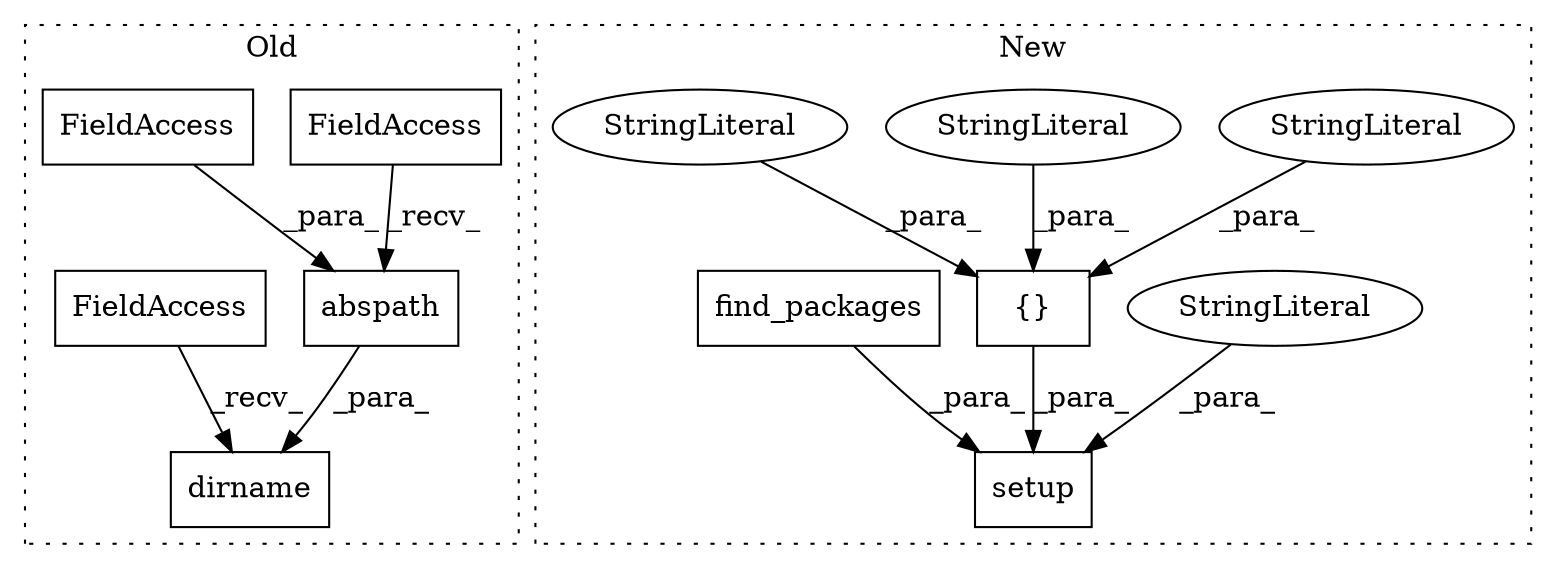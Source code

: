 digraph G {
subgraph cluster0 {
1 [label="abspath" a="32" s="1381,1397" l="8,1" shape="box"];
3 [label="FieldAccess" a="22" s="1373" l="2" shape="box"];
6 [label="dirname" a="32" s="1365,1398" l="8,1" shape="box"];
10 [label="FieldAccess" a="22" s="1389" l="8" shape="box"];
11 [label="FieldAccess" a="22" s="1357" l="2" shape="box"];
label = "Old";
style="dotted";
}
subgraph cluster1 {
2 [label="setup" a="32" s="1536,2259" l="6,1" shape="box"];
4 [label="{}" a="4" s="1815,1996" l="1,1" shape="box"];
5 [label="StringLiteral" a="45" s="1542" l="9" shape="ellipse"];
7 [label="StringLiteral" a="45" s="1965" l="31" shape="ellipse"];
8 [label="StringLiteral" a="45" s="1816" l="45" shape="ellipse"];
9 [label="StringLiteral" a="45" s="1862" l="33" shape="ellipse"];
12 [label="find_packages" a="32" s="1560" l="15" shape="box"];
label = "New";
style="dotted";
}
1 -> 6 [label="_para_"];
3 -> 1 [label="_recv_"];
4 -> 2 [label="_para_"];
5 -> 2 [label="_para_"];
7 -> 4 [label="_para_"];
8 -> 4 [label="_para_"];
9 -> 4 [label="_para_"];
10 -> 1 [label="_para_"];
11 -> 6 [label="_recv_"];
12 -> 2 [label="_para_"];
}